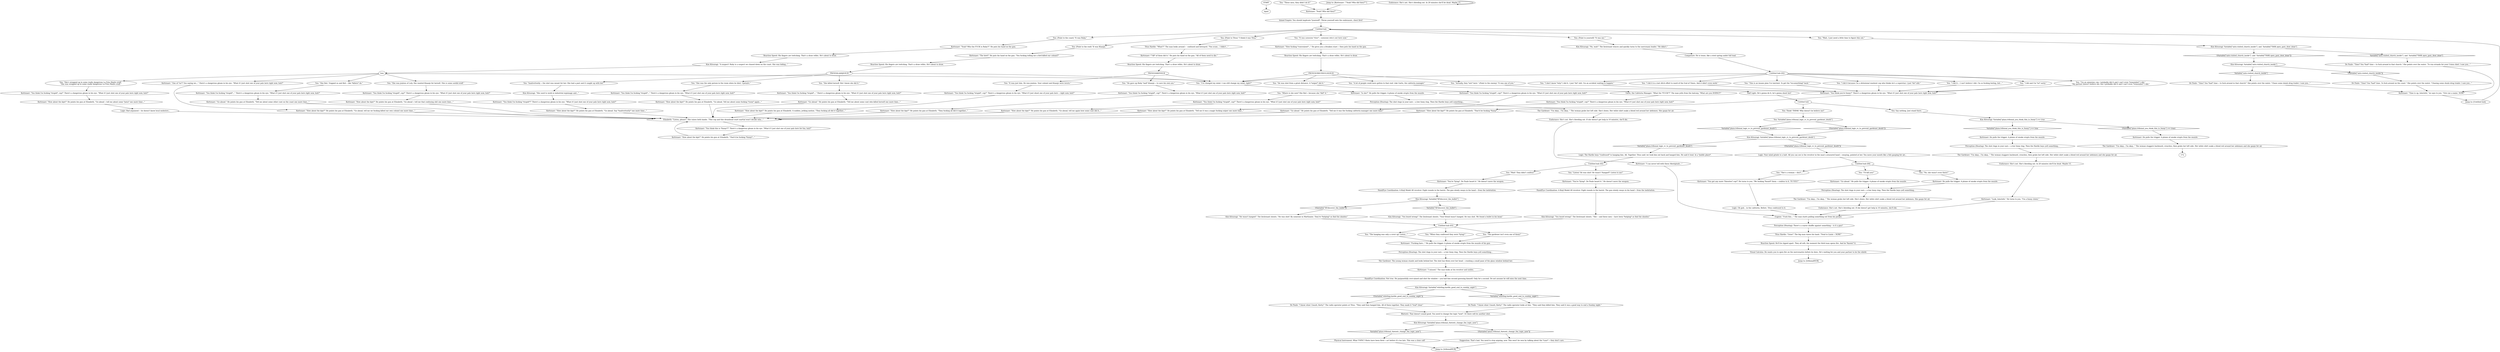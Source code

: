 # TRIBUNAL / THEY DID NOT DO THIS!
# "They didn't do it!"
# ==================================================
digraph G {
	  0 [label="START"];
	  1 [label="input"];
	  2 [label="You: (Point to yourself) \"It was me.\""];
	  3 [label="You: (Point to the coast) \"It was Ruby.\""];
	  4 [label="Untitled hub (02)"];
	  5 [label="Kortenaer: \"You think I'm fucking *stupid*, cop?\" There's a dangerous gleam in his eye. \"What if I just shot one of your pals here right now, huh?\""];
	  6 [label="Logic: Your mind grinds to a halt. All you can see is the revolver in the man's armoured hand -- swaying, pointed at her. You move your mouth like a fish gasping for air..."];
	  7 [label="Kortenaer: \"How about the kipt?\" He points his gun at Elizabeth. A sudden, jerking motion. \"They fucking all did it together...\""];
	  8 [label="Kortenaer: \"How about the kipt?\" He points his gun at Elizabeth. \"They fucking all did it together...\""];
	  9 [label="You: \"Wait! They didn't confess!\""];
	  10 [label="Kortenaer: He pulls the trigger. A plume of smoke erupts from the muzzle."];
	  11 [label="You: \"I did it because I'm a delusional washout cop who thinks he's a superstar. I just *do* shit.\""];
	  12 [label="Reaction Speed: His fingers are twitching. That's a draw reflex. He's about to draw."];
	  13 [label="Kortenaer: \"How about the kipt?\" He points his gun at Elizabeth. \"Go ahead, tell me again how some cunt did it...\""];
	  14 [label="Kortenaer: \"You're *lying*. De Paule heard it.\" He doesn't move the weapon."];
	  15 [label="You: \"The gardener isn't even one of them!\""];
	  16 [label="PROVEKLAASJEHUB"];
	  17 [label="Kim Kitsuragi: \"A suspect! Ruby is a suspect we chased down on the coast. She was hiding...\""];
	  18 [label="Kortenaer: \"How about the kipt?\" He points his gun at Elizabeth. \"Go ahead, tell me we fucking killed our own colonel one more time...\""];
	  19 [label="You: \"A lot of people could have gotten to that roof. Like Garte, the cafeteria manager.\""];
	  20 [label="Kortenaer: \"Yeah? Who did then?\""];
	  21 [label="Reaction Speed: His fingers are twitching. That's a draw reflex. He's about to draw."];
	  22 [label="You: \"I did it... I can't believe I did. I'm so fucking boring, but...\""];
	  23 [label="De Paule: \"Time? You *had* time -- to fuck around in that church.\" She points over the water. \"To run errands for your Union chief. I saw you...\""];
	  24 [label="Inland Empire: You should implicate *yourself*. Throw yourself onto the embrasure, chest first!"];
	  25 [label="Elizabeth: \"Listen, please!\" She raises both hands. \"This cop and this drumhead court martial won't decide who...\""];
	  26 [label="De Paule: \"I know what I heard, Korty!\" The radio operator points at Titus. \"They said they hanged him. All of them together. They made it *real* clear.\""];
	  27 [label="Perception (Hearing): The shot rings in your ears -- a low tinny ring. Then the Hardie boys yell something..."];
	  28 [label="The Gardener: \"I'm okay... I'm okay...\" The woman staggers backward, crouches, then grabs her left side. Her white shirt soaks a blood red around her abdomen and she gasps for air."];
	  29 [label="Logic: Bad argument -- he doesn't know local mobsters..."];
	  30 [label="Untitled hub"];
	  31 [label="You: \"Actually, they *are* here.\" (Point to the enemy) \"It was one of you.\""];
	  32 [label="Kortenaer: \"You think I'm fucking *stupid*...\" There's a dangerous gleam in his eye. \"What if I just shot one of your pals here right now, huh?\""];
	  33 [label="Kortenaer: \"How about the kipt?\" He points his gun at Elizabeth. \"Go ahead. Tell me about some fucking *room* again...\""];
	  34 [label="Kortenaer: \"How about the kipt?\" He points his gun at Elizabeth. \"Go ahead -- tell me that confusing shit one more time...\""];
	  35 [label="You: \"Listen! He was shot! He wasn't *hanged*! Listen to me!\""];
	  36 [label="Rhetoric: That doesn't sound good. You need to change the topic *now*. Or there will be another shot."];
	  37 [label="You: \"No, she wasn't even there!\""];
	  38 [label="Titus Hardie: \"Gene!\" The big man raises his hand. \"Tend to Lizzie -- NOW!\""];
	  39 [label="Kortenaer: \"You think I'm fucking *stupid*...\" There's a dangerous gleam in his eye. \"What if I just shot one of your pals here right now, huh?\""];
	  40 [label="You: \"It was just him. He was jealous. Your colonel and Klaasje were lovers.\""];
	  41 [label="Jump to: [Untitled hub]"];
	  42 [label="You: \"The hanging was only a cover up! Listen...\""];
	  43 [label="Kortenaer: He pulls the trigger. A plume of smoke erupts from the muzzle."];
	  44 [label="Reaction Speed: He'll be ripped apart. They all will, the moment the third man opens fire. And he *knows* it."];
	  45 [label="Kortenaer: \"How fucking *convenient*...\" He gives you a drunken stare -- then puts his hand on the gun."];
	  46 [label="You: \"She was jealous of Lely. She wanted Klaasje for herself. This is some sordid stuff.\""];
	  47 [label="You: \"These men, they didn't do it!\""];
	  48 [label="Kim Kitsuragi: Variable[\"plaza.tribunal_logic_rc_to_prevent_gardener_death\"]"];
	  49 [label="Variable[\"plaza.tribunal_logic_rc_to_prevent_gardener_death\"]", shape=diamond];
	  50 [label="!(Variable[\"plaza.tribunal_logic_rc_to_prevent_gardener_death\"])", shape=diamond];
	  51 [label="Kim Kitsuragi: \"He wasn't hanged!\" The lieutenant shouts. \"He was shot! By someone in Martinaise. They're *helping* us find the shooter.\""];
	  52 [label="Jump to: [tribunalHUB]"];
	  53 [label="Kim Kitsuragi: Variable[\"auto.visited_church_inside\"]  and  Variable[\"TASK.open_gary_door_done\"]"];
	  54 [label="Variable[\"auto.visited_church_inside\"]  and  Variable[\"TASK.open_gary_door_done\"]", shape=diamond];
	  55 [label="!(Variable[\"auto.visited_church_inside\"]  and  Variable[\"TASK.open_gary_door_done\"])", shape=diamond];
	  56 [label="Kim Kitsuragi: Variable[\"XP.discover_the_bullet\"]"];
	  57 [label="Variable[\"XP.discover_the_bullet\"]", shape=diamond];
	  58 [label="!(Variable[\"XP.discover_the_bullet\"])", shape=diamond];
	  59 [label="Untitled hub (03)"];
	  60 [label="De Paule: \"I know what I heard, Korty!\" The radio operator looks at him. \"They said they killed him. They said it was a good way to end a Sunday night.\""];
	  61 [label="Eugene: \"Fuck this...\" The man starts pulling something out from his pocket."];
	  62 [label="Kortenaer: He pulls the trigger. A plume of smoke erupts from the muzzle."];
	  63 [label="Endurance: She's not. She's bleeding out. If she doesn't get help in 10 minutes, she'll die."];
	  64 [label="Perception (Hearing): The shot rings in your ears -- a low tinny ring. Then the Hardie boys yell something..."];
	  65 [label="You: \"I did and I'm *so* sorry.\""];
	  66 [label="You: \"Inadvertently -- the shot was meant for her. She had a past and it caught up with her.\""];
	  67 [label="Reaction Speed: His fingers are twitching. That's a draw reflex. He's about to draw."];
	  68 [label="Kim Kitsuragi: Variable[\"plaza.tribunal_rhetoric_change_the_topic_now\"]"];
	  69 [label="Variable[\"plaza.tribunal_rhetoric_change_the_topic_now\"]", shape=diamond];
	  70 [label="!(Variable[\"plaza.tribunal_rhetoric_change_the_topic_now\"])", shape=diamond];
	  71 [label="Kortenaer: \"The bird?\" He puts his hand on the gun. \"You fucking telling me a bird killed our colonel?\""];
	  72 [label="PROVESOMEONEELSEHUB"];
	  73 [label="You: \"I'm an amnesiac cop. I probably did it and I can't even *remember* I did.\"\n\"My partner doesn't believe me, but I probably did it and I can't even *remember* I did.\""];
	  74 [label="Hand/Eye Coordination: Not true. He purposefully over-aimed and shot the window -- you had him second guessing himself. Only for a second. Do not assume he will miss the next time."];
	  75 [label="The Gardener: \"I'm okay... I'm okay...\" The woman grabs her left side. She's down. Her white shirt soaks a blood red around her abdomen. She gasps for air."];
	  76 [label="Perception (Hearing): The shot rings in your ears -- a low tinny ring. Then the Hardie boys yell something..."];
	  77 [label="Kim Kitsuragi: \"No, wait!\" The lieutenant winces and quickly turns to the mercenary leader. \"He didn't.\""];
	  78 [label="Titus Hardie: \"What?!\" The man looks around --  confused and betrayed. \"You scum... I didn't...\""];
	  79 [label="Reaction Speed: His fingers are twitching. That's a draw reflex. He's about to draw."];
	  80 [label="Kortenaer: \"You think I'm fucking *stupid*, cop?\" There's a dangerous gleam in his eye. \"What if I just shot one of your pals here right now, huh?\""];
	  81 [label="Kortenaer: \"I missed.\" The man looks at his revolver and smiles."];
	  82 [label="You: \"I'll kill you!\""];
	  83 [label="You: \"She's a woman -- don't...\""];
	  84 [label="Kim Kitsuragi: Variable[\"plaza.tribunal_you_think_this_is_funny\"] == true"];
	  85 [label="Variable[\"plaza.tribunal_you_think_this_is_funny\"] == true", shape=diamond];
	  86 [label="!(Variable[\"plaza.tribunal_you_think_this_is_funny\"] == true)", shape=diamond];
	  87 [label="The Gardener: \"I'm okay... I'm okay...\" The woman grabs her left side. She's down. Her white shirt soaks a blood red around her abdomen. She gasps for air."];
	  88 [label="Jump to: [Kortenaer: \"\"Yeah? Who did then?\"\"]"];
	  89 [label="You: \"It was someone *else* -- someone who's not here now.\""];
	  90 [label="PROVEHARDYHUB"];
	  91 [label="Kim Kitsuragi: Variable[\"auto.visited_church_inside\"]"];
	  92 [label="Variable[\"auto.visited_church_inside\"]", shape=diamond];
	  93 [label="!(Variable[\"auto.visited_church_inside\"])", shape=diamond];
	  94 [label="Kortenaer: \"How about the kipt?\" He points his gun at Elizabeth. \"Go ahead -- tell me about some *puta* one more time...\""];
	  95 [label="Kortenaer: \"Go ahead.\" He points his gun at Elizabeth. \"Tell me it was the fucking cafeteria manager one more time!\""];
	  96 [label="Physical Instrument: What TOPIC? Shots have been fired -- act before it's too late. This was a close call!"];
	  97 [label="Kortenaer: \"You're *lying*. De Paule heard it.\" He doesn't move the weapon."];
	  98 [label="You: \"Wait, I just need a little time to figure this out.\""];
	  99 [label="De Paule: \"Time? You *had* time -- to fuck around in that church!\" She points over the water. \"Chase some dumb drug trader. I saw you...\""];
	  100 [label="You: \"She fled. Trapped us and fled -- like *killers* do.\""];
	  101 [label="You: \"She's wrapped up in some really dangerous La Puta Madre stuff.\"\n\"She was wrapped up in some really dangerous La Puta Madre stuff.\""];
	  102 [label="You: \"He was shot from a great distance. A *sniper* did it.\""];
	  103 [label="Kortenaer: \"How about the kipt?\" He points his gun at Elizabeth. \"Tell me it was a magic fucking sniper one more time...\""];
	  104 [label="You: Think! THINK! Why doesn't he believe me?"];
	  105 [label="You: Variable[\"plaza.tribunal_logic_rc_to_prevent_gardener_death\"]"];
	  106 [label="Variable[\"plaza.tribunal_logic_rc_to_prevent_gardener_death\"]", shape=diamond];
	  107 [label="!(Variable[\"plaza.tribunal_logic_rc_to_prevent_gardener_death\"])", shape=diamond];
	  108 [label="Logic: The Hardie boys *confessed* to hanging him. All. Together. Titus said: we took him out back and hanged him. He said it loud. In a *public place*."];
	  109 [label="Kortenaer: \"How about the kipt?\" He points his gun at Elizabeth. \"That'd be fucking *funny*...\""];
	  110 [label="The Gardener: The young woman stands and looks behind her. The shot has flown over her head -- crashing a small pane of the glass window behind her."];
	  111 [label="Kim Kitsuragi: Variable[\"whirling.hardie_good_end_to_sunday_night\"]"];
	  112 [label="Variable[\"whirling.hardie_good_end_to_sunday_night\"]", shape=diamond];
	  113 [label="!(Variable[\"whirling.hardie_good_end_to_sunday_night\"])", shape=diamond];
	  114 [label="Hand/Eye Coordination: A Kiejl Model 40 revolver. Eight rounds in the barrel. The gun slowly sways in his hand -- from the inebriation."];
	  115 [label="Kim Kitsuragi: \"You heard wrong!\" The lieutenant shouts. \"She -- and these men -- have been *helping* us find the shooter.\""];
	  116 [label="Kortenaer: \"I can never tell with these Aboriginals...\""];
	  117 [label="You: (Point to the roof) \"It was Klaasje.\""];
	  118 [label="Kortenaer: \"Time is up, loincloth,\" he says to you. \"Give me a name. NOW!\""];
	  119 [label="You: \"She was the only person in the room when he died. Upstairs.\""];
	  120 [label="Kim Kitsuragi: \"She used to work in industrial espionage and...\""];
	  121 [label="Kortenaer: *\"All* of them did it.\" He puts his hand on the gun. \"All of them need to die.\""];
	  122 [label="Kortenaer: \"You think I'm fucking *stupid*, cop?\" There's a dangerous gleam in his eye. \"What if I just shoot one of your pals here -- right now, huh?\""];
	  123 [label="Kortenaer: \"Go ahead.\" He points his gun at Elizabeth. \"Tell me about some other cunt on the coast one more time...\""];
	  124 [label="You: Say nothing. Just stand there."];
	  125 [label="Untitled hub (04)"];
	  126 [label="Composure: He is tense, like a steel spring under full load."];
	  127 [label="De Paule: \"Time? You *had* time. To fuck around on the coast.\" She points over the water. \"Chasing some dumb drug trader. I saw you...\""];
	  128 [label="Untitled hub"];
	  129 [label="Hand/Eye Coordination: A Kiejl Model 40 revolver. Eight rounds in the barrel. The gun slowly sways in his hand -- from the inebriation."];
	  130 [label="Kortenaer: \"Fucking liars...\" He pulls the trigger. A plume of smoke erupts from the muzzle of his gun."];
	  131 [label="Kortenaer: \"Look, loincloth.\" He turns to you. \"I'm a funny clown.\""];
	  132 [label="Perception (Hearing): The shot rings in your ears -- a low tinny ring. Then the Hardie boys yell something..."];
	  133 [label="Logic: Oh god... in the cafeteria. Before. Titus confessed to it."];
	  134 [label="Kortenaer: \"Go ahead.\" He points his gun at Elizabeth. \"Tell me about some cunt who killed herself one more time...\""];
	  135 [label="You: (Point to Titus) \"I think it was Titus.\""];
	  136 [label="You: \"He gave up Ruby *and* Klaasje -- to save his own ass.\""];
	  137 [label="You: \"I don't know *why* I did it. I just *do* shit. I'm an accident waiting to happen.\""];
	  138 [label="Kortenaer: \"You think I'm fucking *stupid*, cop?\" There's a dangerous gleam in his eye. \"What if I just shot one of your pals here right now, huh?\""];
	  139 [label="Kim Kitsuragi: \"You heard wrong!\" The lieutenant shouts. \"Your friend wasn't hanged. He was shot. We found a bullet in his head.\""];
	  140 [label="Suggestion: That's bad. You need to stop arguing, now. This won't be won by talking about the *case* -- they don't care."];
	  141 [label="Kortenaer: \"Go ahead.\" He pulls the trigger. A plume of smoke erupts from the muzzle."];
	  142 [label="Visual Calculus: He wants you to open fire on the mercenaries before he does. He's waiting for you and your partner to be the shield."];
	  143 [label="Perception (Hearing): There's a coarse shuffle against something -- is it a gun?"];
	  144 [label="Kortenaer: \"You think I'm fucking *stupid*?\" There's a dangerous gleam in his eye. \"What if I just shot one of your pals here right now, huh?\""];
	  145 [label="Kortenaer: \"You think I'm fucking *stupid*, cop?\" There's a dangerous gleam in his eye. \"What if I just shot one of your pals here right now, huh?\""];
	  146 [label="You: \"When they confessed they were *lying*.\""];
	  147 [label="Jump to: [tribunalHUB]"];
	  148 [label="The Gardener: \"I'm okay... I'm okay...\" The woman staggers backward, crouches, then grabs her left side. Her white shirt soaks a blood red around her abdomen and she gasps for air."];
	  149 [label="Endurance: She's not. She's bleeding out. If she doesn't get help in 10 minutes, she'll die."];
	  150 [label="You: \"I did it in a last ditch effort to ward of the End of Times. And it didn't even work.\""];
	  151 [label="Kortenaer: \"Yeah? Who the FUCK is Ruby?!\" He puts his hand on the gun."];
	  152 [label="You: \"I've changed my mind. I can still change my mind, right?\""];
	  153 [label="Garte, the Cafeteria Manager: \"What the *FUCK*?\" The man yells from the balcony. \"What are you DOING?!\""];
	  154 [label="Kortenaer: \"You think I'm fucking *stupid*, cop?\" There's a dangerous gleam in his eye. \"What if I just shot one of your pals here right now, huh?\""];
	  155 [label="hun"];
	  156 [label="You: \"This is an insane plan I've hatched. To get the *ex-something* back.\""];
	  157 [label="Kortenaer: \"You think I'm fucking *stupid*, cop?\" There's a dangerous gleam in his eye. \"What if I just shot one of your pals here right now, huh?\""];
	  158 [label="Kortenaer: \"How about the kipt?\" He points his gun at Elizabeth. \"Go ahead. Say *inadvertently* one more time...\""];
	  159 [label="Kortenaer: \"You think I'm fucking *stupid*...\" There's a dangerous gleam in his eye. \"What if I just shot one of your pals here right now, huh?\""];
	  160 [label="Kortenaer: \"How about the kipt?\" He points his gun at Elizabeth. \"That'd be fucking *funny*...\""];
	  161 [label="Untitled hub (02)"];
	  162 [label="You: \"Where is she now? She fled -- because she *did* it.\""];
	  163 [label="You: \"She killed herself. But I know she did it.\""];
	  164 [label="Kortenaer: \"One of *us*? You saying we...\" There's a dangerous gleam in his eye. \"What if I just shot one of your pals here right now, huh?\""];
	  165 [label="Half Light: He's gonna do it, he's gonna shoot her!"];
	  166 [label="Kortenaer: \"You think this is *funny*?\" There's a dangerous gleam in his eye. \"What if I just shot one of your pals here for fun, huh?\""];
	  167 [label="Kortenaer: \"You think you're funny?\" There's a dangerous gleam in his eye. \"What if I just shot one of your pals here right now, huh?\""];
	  168 [label="Kortenaer: \"Is she?\" He pulls the trigger. A plume of smoke erupts from the muzzle."];
	  169 [label="Kortenaer: \"You got any more *theories* cop?\" He turns to you. \"We fucking *heard* them -- confess to it. TO YOU!\""];
	  170 [label="Endurance: She's not. She's bleeding out. In 20 minutes she'll be dead. Maybe 15."];
	  171 [label="Endurance: She's not. She's bleeding out. In 20 minutes she'll be dead. Maybe 15."];
	  0 -> 1
	  2 -> 77
	  3 -> 151
	  4 -> 65
	  4 -> 73
	  4 -> 137
	  4 -> 11
	  4 -> 150
	  4 -> 22
	  4 -> 152
	  4 -> 156
	  5 -> 13
	  6 -> 125
	  7 -> 25
	  8 -> 25
	  9 -> 14
	  10 -> 148
	  11 -> 167
	  12 -> 72
	  13 -> 25
	  14 -> 129
	  15 -> 130
	  16 -> 152
	  16 -> 66
	  16 -> 163
	  16 -> 119
	  17 -> 155
	  18 -> 25
	  19 -> 153
	  20 -> 24
	  21 -> 17
	  22 -> 167
	  23 -> 118
	  24 -> 30
	  25 -> 166
	  26 -> 36
	  27 -> 110
	  28 -> 171
	  29 -> 25
	  30 -> 2
	  30 -> 98
	  30 -> 3
	  30 -> 135
	  30 -> 117
	  30 -> 89
	  31 -> 165
	  32 -> 33
	  33 -> 25
	  34 -> 25
	  35 -> 97
	  36 -> 68
	  37 -> 43
	  38 -> 44
	  39 -> 134
	  40 -> 122
	  41 -> 30
	  42 -> 130
	  43 -> 132
	  44 -> 142
	  45 -> 12
	  46 -> 154
	  47 -> 20
	  48 -> 49
	  48 -> 50
	  49 -> 108
	  50 -> 6
	  51 -> 59
	  53 -> 54
	  53 -> 55
	  54 -> 23
	  55 -> 91
	  56 -> 57
	  56 -> 58
	  57 -> 139
	  58 -> 51
	  59 -> 42
	  59 -> 15
	  59 -> 146
	  60 -> 36
	  61 -> 143
	  62 -> 76
	  63 -> 116
	  64 -> 75
	  65 -> 167
	  66 -> 120
	  67 -> 16
	  68 -> 69
	  68 -> 70
	  69 -> 96
	  70 -> 140
	  71 -> 67
	  72 -> 152
	  72 -> 19
	  72 -> 102
	  72 -> 31
	  73 -> 167
	  74 -> 111
	  75 -> 63
	  76 -> 28
	  77 -> 126
	  78 -> 121
	  79 -> 90
	  80 -> 8
	  81 -> 74
	  82 -> 141
	  83 -> 169
	  84 -> 85
	  84 -> 86
	  85 -> 62
	  86 -> 10
	  87 -> 149
	  88 -> 20
	  89 -> 45
	  90 -> 40
	  90 -> 152
	  90 -> 136
	  91 -> 92
	  91 -> 93
	  92 -> 99
	  93 -> 127
	  94 -> 29
	  95 -> 25
	  96 -> 52
	  97 -> 114
	  98 -> 53
	  99 -> 118
	  100 -> 159
	  101 -> 145
	  102 -> 157
	  103 -> 25
	  104 -> 105
	  105 -> 106
	  105 -> 107
	  106 -> 48
	  107 -> 48
	  108 -> 161
	  109 -> 25
	  110 -> 81
	  111 -> 112
	  111 -> 113
	  112 -> 60
	  113 -> 26
	  114 -> 115
	  115 -> 59
	  116 -> 61
	  117 -> 71
	  118 -> 41
	  119 -> 32
	  120 -> 144
	  121 -> 79
	  122 -> 7
	  123 -> 25
	  124 -> 84
	  125 -> 82
	  125 -> 83
	  125 -> 37
	  126 -> 4
	  127 -> 118
	  128 -> 104
	  128 -> 124
	  129 -> 56
	  130 -> 27
	  131 -> 61
	  132 -> 87
	  133 -> 61
	  134 -> 25
	  135 -> 78
	  136 -> 80
	  137 -> 167
	  138 -> 95
	  139 -> 59
	  140 -> 52
	  141 -> 132
	  142 -> 147
	  143 -> 38
	  144 -> 158
	  145 -> 94
	  146 -> 130
	  148 -> 172
	  149 -> 61
	  150 -> 167
	  151 -> 21
	  152 -> 168
	  153 -> 138
	  154 -> 34
	  155 -> 164
	  155 -> 100
	  155 -> 101
	  155 -> 46
	  155 -> 152
	  156 -> 167
	  157 -> 103
	  158 -> 25
	  159 -> 123
	  160 -> 25
	  161 -> 9
	  161 -> 35
	  162 -> 5
	  163 -> 39
	  164 -> 18
	  165 -> 128
	  166 -> 109
	  167 -> 160
	  168 -> 64
	  169 -> 133
	  170 -> 170
	  171 -> 131
}


